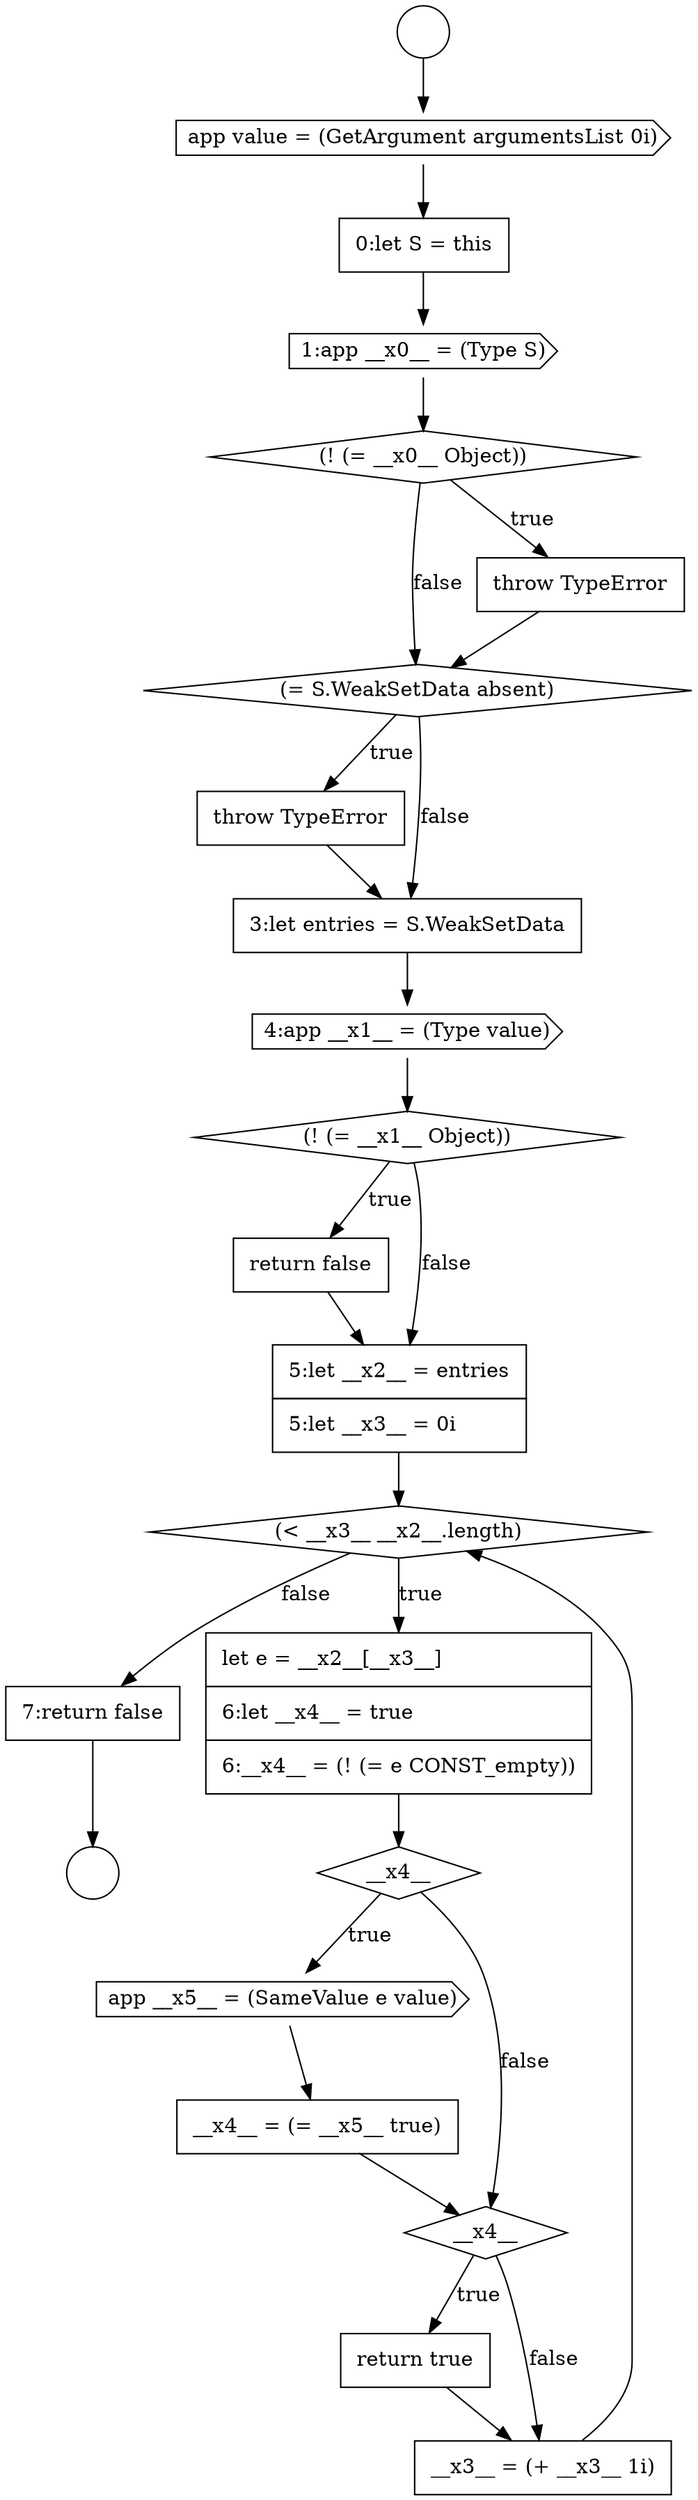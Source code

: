 digraph {
  node16581 [shape=diamond, label=<<font color="black">(! (= __x0__ Object))</font>> color="black" fillcolor="white" style=filled]
  node16587 [shape=diamond, label=<<font color="black">(! (= __x1__ Object))</font>> color="black" fillcolor="white" style=filled]
  node16584 [shape=none, margin=0, label=<<font color="black">
    <table border="0" cellborder="1" cellspacing="0" cellpadding="10">
      <tr><td align="left">throw TypeError</td></tr>
    </table>
  </font>> color="black" fillcolor="white" style=filled]
  node16588 [shape=none, margin=0, label=<<font color="black">
    <table border="0" cellborder="1" cellspacing="0" cellpadding="10">
      <tr><td align="left">return false</td></tr>
    </table>
  </font>> color="black" fillcolor="white" style=filled]
  node16583 [shape=diamond, label=<<font color="black">(= S.WeakSetData absent)</font>> color="black" fillcolor="white" style=filled]
  node16585 [shape=none, margin=0, label=<<font color="black">
    <table border="0" cellborder="1" cellspacing="0" cellpadding="10">
      <tr><td align="left">3:let entries = S.WeakSetData</td></tr>
    </table>
  </font>> color="black" fillcolor="white" style=filled]
  node16596 [shape=none, margin=0, label=<<font color="black">
    <table border="0" cellborder="1" cellspacing="0" cellpadding="10">
      <tr><td align="left">return true</td></tr>
    </table>
  </font>> color="black" fillcolor="white" style=filled]
  node16589 [shape=none, margin=0, label=<<font color="black">
    <table border="0" cellborder="1" cellspacing="0" cellpadding="10">
      <tr><td align="left">5:let __x2__ = entries</td></tr>
      <tr><td align="left">5:let __x3__ = 0i</td></tr>
    </table>
  </font>> color="black" fillcolor="white" style=filled]
  node16579 [shape=none, margin=0, label=<<font color="black">
    <table border="0" cellborder="1" cellspacing="0" cellpadding="10">
      <tr><td align="left">0:let S = this</td></tr>
    </table>
  </font>> color="black" fillcolor="white" style=filled]
  node16582 [shape=none, margin=0, label=<<font color="black">
    <table border="0" cellborder="1" cellspacing="0" cellpadding="10">
      <tr><td align="left">throw TypeError</td></tr>
    </table>
  </font>> color="black" fillcolor="white" style=filled]
  node16586 [shape=cds, label=<<font color="black">4:app __x1__ = (Type value)</font>> color="black" fillcolor="white" style=filled]
  node16590 [shape=diamond, label=<<font color="black">(&lt; __x3__ __x2__.length)</font>> color="black" fillcolor="white" style=filled]
  node16598 [shape=none, margin=0, label=<<font color="black">
    <table border="0" cellborder="1" cellspacing="0" cellpadding="10">
      <tr><td align="left">7:return false</td></tr>
    </table>
  </font>> color="black" fillcolor="white" style=filled]
  node16576 [shape=circle label=" " color="black" fillcolor="white" style=filled]
  node16591 [shape=none, margin=0, label=<<font color="black">
    <table border="0" cellborder="1" cellspacing="0" cellpadding="10">
      <tr><td align="left">let e = __x2__[__x3__]</td></tr>
      <tr><td align="left">6:let __x4__ = true</td></tr>
      <tr><td align="left">6:__x4__ = (! (= e CONST_empty))</td></tr>
    </table>
  </font>> color="black" fillcolor="white" style=filled]
  node16577 [shape=circle label=" " color="black" fillcolor="white" style=filled]
  node16594 [shape=none, margin=0, label=<<font color="black">
    <table border="0" cellborder="1" cellspacing="0" cellpadding="10">
      <tr><td align="left">__x4__ = (= __x5__ true)</td></tr>
    </table>
  </font>> color="black" fillcolor="white" style=filled]
  node16592 [shape=diamond, label=<<font color="black">__x4__</font>> color="black" fillcolor="white" style=filled]
  node16597 [shape=none, margin=0, label=<<font color="black">
    <table border="0" cellborder="1" cellspacing="0" cellpadding="10">
      <tr><td align="left">__x3__ = (+ __x3__ 1i)</td></tr>
    </table>
  </font>> color="black" fillcolor="white" style=filled]
  node16580 [shape=cds, label=<<font color="black">1:app __x0__ = (Type S)</font>> color="black" fillcolor="white" style=filled]
  node16593 [shape=cds, label=<<font color="black">app __x5__ = (SameValue e value)</font>> color="black" fillcolor="white" style=filled]
  node16578 [shape=cds, label=<<font color="black">app value = (GetArgument argumentsList 0i)</font>> color="black" fillcolor="white" style=filled]
  node16595 [shape=diamond, label=<<font color="black">__x4__</font>> color="black" fillcolor="white" style=filled]
  node16598 -> node16577 [ color="black"]
  node16591 -> node16592 [ color="black"]
  node16585 -> node16586 [ color="black"]
  node16590 -> node16591 [label=<<font color="black">true</font>> color="black"]
  node16590 -> node16598 [label=<<font color="black">false</font>> color="black"]
  node16580 -> node16581 [ color="black"]
  node16592 -> node16593 [label=<<font color="black">true</font>> color="black"]
  node16592 -> node16595 [label=<<font color="black">false</font>> color="black"]
  node16589 -> node16590 [ color="black"]
  node16583 -> node16584 [label=<<font color="black">true</font>> color="black"]
  node16583 -> node16585 [label=<<font color="black">false</font>> color="black"]
  node16594 -> node16595 [ color="black"]
  node16582 -> node16583 [ color="black"]
  node16597 -> node16590 [ color="black"]
  node16584 -> node16585 [ color="black"]
  node16596 -> node16597 [ color="black"]
  node16578 -> node16579 [ color="black"]
  node16581 -> node16582 [label=<<font color="black">true</font>> color="black"]
  node16581 -> node16583 [label=<<font color="black">false</font>> color="black"]
  node16576 -> node16578 [ color="black"]
  node16586 -> node16587 [ color="black"]
  node16587 -> node16588 [label=<<font color="black">true</font>> color="black"]
  node16587 -> node16589 [label=<<font color="black">false</font>> color="black"]
  node16593 -> node16594 [ color="black"]
  node16579 -> node16580 [ color="black"]
  node16595 -> node16596 [label=<<font color="black">true</font>> color="black"]
  node16595 -> node16597 [label=<<font color="black">false</font>> color="black"]
  node16588 -> node16589 [ color="black"]
}
